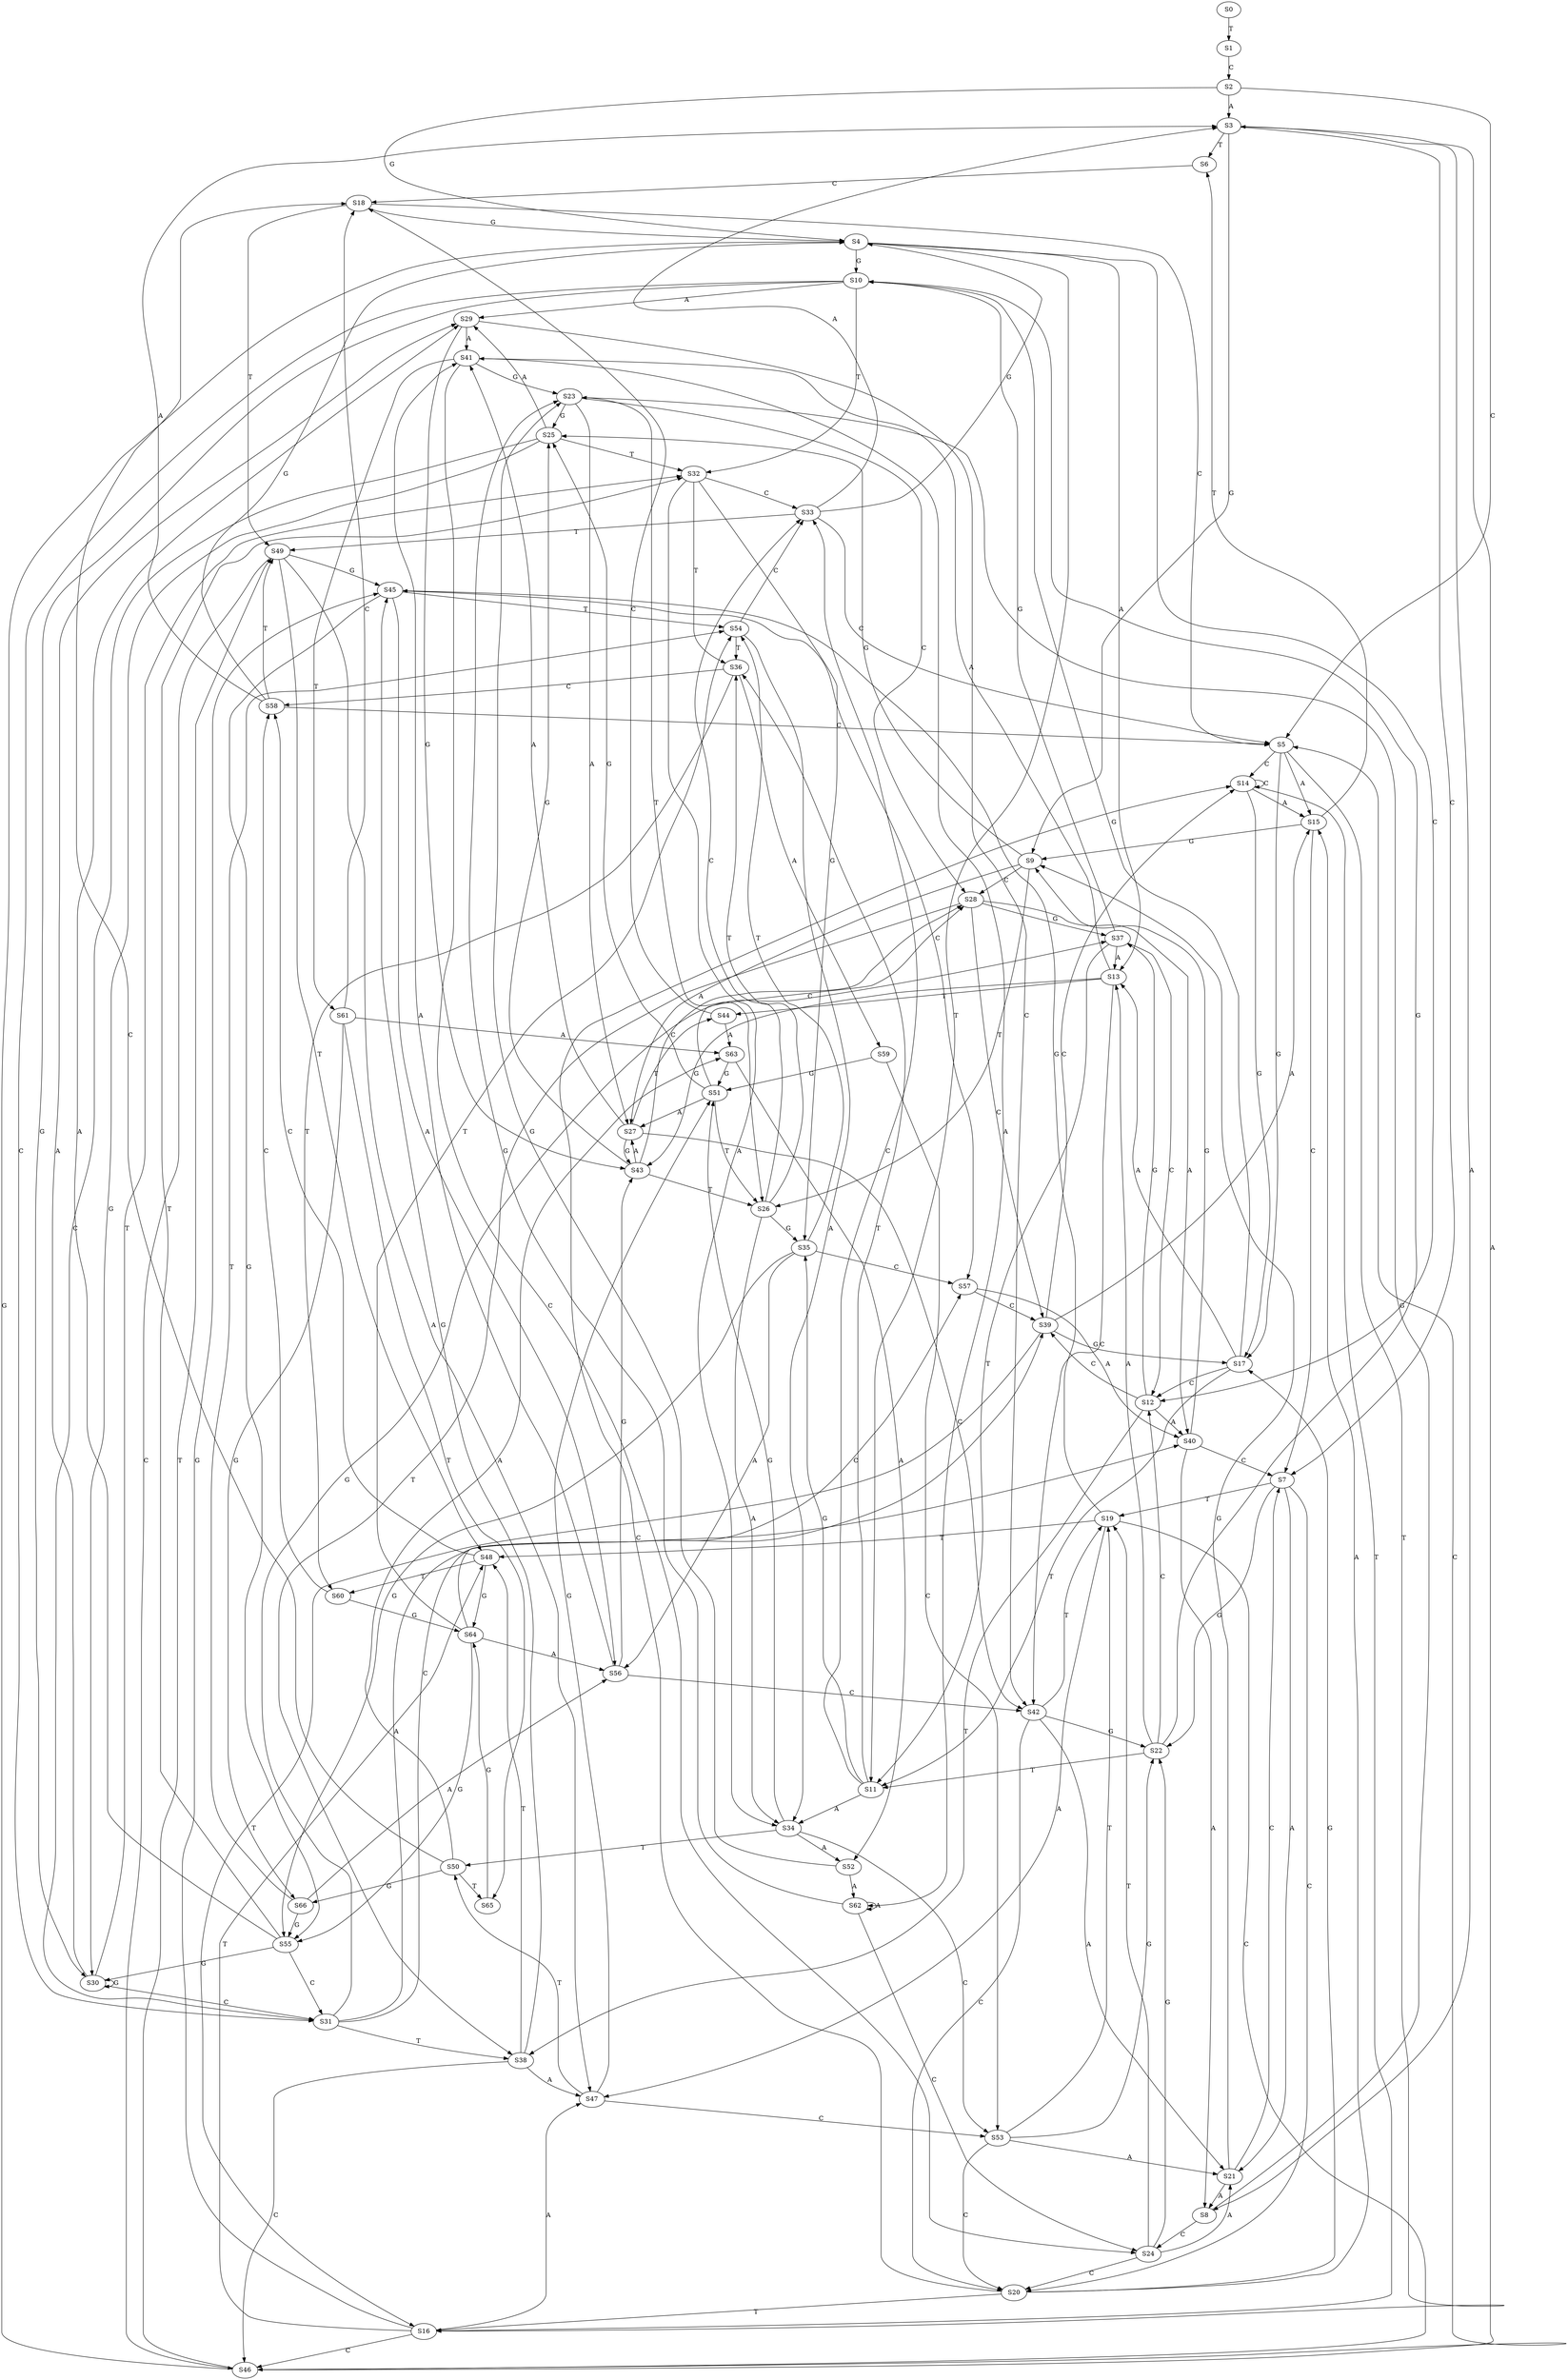 strict digraph  {
	S0 -> S1 [ label = T ];
	S1 -> S2 [ label = C ];
	S2 -> S3 [ label = A ];
	S2 -> S4 [ label = G ];
	S2 -> S5 [ label = C ];
	S3 -> S6 [ label = T ];
	S3 -> S7 [ label = C ];
	S3 -> S8 [ label = A ];
	S3 -> S9 [ label = G ];
	S4 -> S10 [ label = G ];
	S4 -> S11 [ label = T ];
	S4 -> S12 [ label = C ];
	S4 -> S13 [ label = A ];
	S5 -> S14 [ label = C ];
	S5 -> S15 [ label = A ];
	S5 -> S16 [ label = T ];
	S5 -> S17 [ label = G ];
	S6 -> S18 [ label = C ];
	S7 -> S19 [ label = T ];
	S7 -> S20 [ label = C ];
	S7 -> S21 [ label = A ];
	S7 -> S22 [ label = G ];
	S8 -> S23 [ label = G ];
	S8 -> S24 [ label = C ];
	S9 -> S25 [ label = G ];
	S9 -> S26 [ label = T ];
	S9 -> S27 [ label = A ];
	S9 -> S28 [ label = C ];
	S10 -> S29 [ label = A ];
	S10 -> S30 [ label = G ];
	S10 -> S31 [ label = C ];
	S10 -> S32 [ label = T ];
	S11 -> S33 [ label = C ];
	S11 -> S34 [ label = A ];
	S11 -> S35 [ label = G ];
	S11 -> S36 [ label = T ];
	S12 -> S37 [ label = G ];
	S12 -> S38 [ label = T ];
	S12 -> S39 [ label = C ];
	S12 -> S40 [ label = A ];
	S13 -> S41 [ label = A ];
	S13 -> S42 [ label = C ];
	S13 -> S43 [ label = G ];
	S13 -> S44 [ label = T ];
	S14 -> S17 [ label = G ];
	S14 -> S14 [ label = C ];
	S14 -> S15 [ label = A ];
	S14 -> S16 [ label = T ];
	S15 -> S9 [ label = G ];
	S15 -> S6 [ label = T ];
	S15 -> S7 [ label = C ];
	S16 -> S45 [ label = G ];
	S16 -> S46 [ label = C ];
	S16 -> S47 [ label = A ];
	S16 -> S48 [ label = T ];
	S17 -> S13 [ label = A ];
	S17 -> S10 [ label = G ];
	S17 -> S11 [ label = T ];
	S17 -> S12 [ label = C ];
	S18 -> S5 [ label = C ];
	S18 -> S4 [ label = G ];
	S18 -> S49 [ label = T ];
	S19 -> S47 [ label = A ];
	S19 -> S46 [ label = C ];
	S19 -> S48 [ label = T ];
	S19 -> S45 [ label = G ];
	S20 -> S14 [ label = C ];
	S20 -> S15 [ label = A ];
	S20 -> S16 [ label = T ];
	S20 -> S17 [ label = G ];
	S21 -> S9 [ label = G ];
	S21 -> S7 [ label = C ];
	S21 -> S8 [ label = A ];
	S22 -> S10 [ label = G ];
	S22 -> S13 [ label = A ];
	S22 -> S11 [ label = T ];
	S22 -> S12 [ label = C ];
	S23 -> S26 [ label = T ];
	S23 -> S27 [ label = A ];
	S23 -> S28 [ label = C ];
	S23 -> S25 [ label = G ];
	S24 -> S21 [ label = A ];
	S24 -> S20 [ label = C ];
	S24 -> S22 [ label = G ];
	S24 -> S19 [ label = T ];
	S25 -> S29 [ label = A ];
	S25 -> S30 [ label = G ];
	S25 -> S32 [ label = T ];
	S25 -> S31 [ label = C ];
	S26 -> S34 [ label = A ];
	S26 -> S33 [ label = C ];
	S26 -> S35 [ label = G ];
	S26 -> S36 [ label = T ];
	S27 -> S41 [ label = A ];
	S27 -> S42 [ label = C ];
	S27 -> S44 [ label = T ];
	S27 -> S43 [ label = G ];
	S28 -> S39 [ label = C ];
	S28 -> S40 [ label = A ];
	S28 -> S37 [ label = G ];
	S28 -> S38 [ label = T ];
	S29 -> S41 [ label = A ];
	S29 -> S43 [ label = G ];
	S29 -> S42 [ label = C ];
	S30 -> S32 [ label = T ];
	S30 -> S31 [ label = C ];
	S30 -> S30 [ label = G ];
	S30 -> S29 [ label = A ];
	S31 -> S38 [ label = T ];
	S31 -> S39 [ label = C ];
	S31 -> S40 [ label = A ];
	S31 -> S37 [ label = G ];
	S32 -> S34 [ label = A ];
	S32 -> S33 [ label = C ];
	S32 -> S35 [ label = G ];
	S32 -> S36 [ label = T ];
	S33 -> S49 [ label = T ];
	S33 -> S4 [ label = G ];
	S33 -> S3 [ label = A ];
	S33 -> S5 [ label = C ];
	S34 -> S50 [ label = T ];
	S34 -> S51 [ label = G ];
	S34 -> S52 [ label = A ];
	S34 -> S53 [ label = C ];
	S35 -> S54 [ label = T ];
	S35 -> S55 [ label = G ];
	S35 -> S56 [ label = A ];
	S35 -> S57 [ label = C ];
	S36 -> S58 [ label = C ];
	S36 -> S59 [ label = A ];
	S36 -> S60 [ label = T ];
	S37 -> S10 [ label = G ];
	S37 -> S13 [ label = A ];
	S37 -> S12 [ label = C ];
	S37 -> S11 [ label = T ];
	S38 -> S47 [ label = A ];
	S38 -> S46 [ label = C ];
	S38 -> S48 [ label = T ];
	S38 -> S45 [ label = G ];
	S39 -> S17 [ label = G ];
	S39 -> S15 [ label = A ];
	S39 -> S16 [ label = T ];
	S39 -> S14 [ label = C ];
	S40 -> S9 [ label = G ];
	S40 -> S7 [ label = C ];
	S40 -> S8 [ label = A ];
	S41 -> S61 [ label = T ];
	S41 -> S24 [ label = C ];
	S41 -> S62 [ label = A ];
	S41 -> S23 [ label = G ];
	S42 -> S19 [ label = T ];
	S42 -> S22 [ label = G ];
	S42 -> S20 [ label = C ];
	S42 -> S21 [ label = A ];
	S43 -> S26 [ label = T ];
	S43 -> S25 [ label = G ];
	S43 -> S27 [ label = A ];
	S43 -> S28 [ label = C ];
	S44 -> S63 [ label = A ];
	S44 -> S18 [ label = C ];
	S45 -> S56 [ label = A ];
	S45 -> S57 [ label = C ];
	S45 -> S55 [ label = G ];
	S45 -> S54 [ label = T ];
	S46 -> S49 [ label = T ];
	S46 -> S4 [ label = G ];
	S46 -> S5 [ label = C ];
	S46 -> S3 [ label = A ];
	S47 -> S51 [ label = G ];
	S47 -> S50 [ label = T ];
	S47 -> S53 [ label = C ];
	S48 -> S58 [ label = C ];
	S48 -> S60 [ label = T ];
	S48 -> S64 [ label = G ];
	S49 -> S45 [ label = G ];
	S49 -> S46 [ label = C ];
	S49 -> S47 [ label = A ];
	S49 -> S48 [ label = T ];
	S50 -> S18 [ label = C ];
	S50 -> S63 [ label = A ];
	S50 -> S65 [ label = T ];
	S50 -> S66 [ label = G ];
	S51 -> S26 [ label = T ];
	S51 -> S27 [ label = A ];
	S51 -> S28 [ label = C ];
	S51 -> S25 [ label = G ];
	S52 -> S23 [ label = G ];
	S52 -> S62 [ label = A ];
	S53 -> S22 [ label = G ];
	S53 -> S19 [ label = T ];
	S53 -> S20 [ label = C ];
	S53 -> S21 [ label = A ];
	S54 -> S33 [ label = C ];
	S54 -> S36 [ label = T ];
	S54 -> S34 [ label = A ];
	S55 -> S30 [ label = G ];
	S55 -> S31 [ label = C ];
	S55 -> S29 [ label = A ];
	S55 -> S32 [ label = T ];
	S56 -> S43 [ label = G ];
	S56 -> S42 [ label = C ];
	S56 -> S41 [ label = A ];
	S57 -> S39 [ label = C ];
	S57 -> S40 [ label = A ];
	S58 -> S3 [ label = A ];
	S58 -> S5 [ label = C ];
	S58 -> S49 [ label = T ];
	S58 -> S4 [ label = G ];
	S59 -> S53 [ label = C ];
	S59 -> S51 [ label = G ];
	S60 -> S64 [ label = G ];
	S60 -> S58 [ label = C ];
	S61 -> S63 [ label = A ];
	S61 -> S18 [ label = C ];
	S61 -> S66 [ label = G ];
	S61 -> S65 [ label = T ];
	S62 -> S23 [ label = G ];
	S62 -> S24 [ label = C ];
	S62 -> S62 [ label = A ];
	S63 -> S51 [ label = G ];
	S63 -> S52 [ label = A ];
	S64 -> S55 [ label = G ];
	S64 -> S57 [ label = C ];
	S64 -> S54 [ label = T ];
	S64 -> S56 [ label = A ];
	S65 -> S64 [ label = G ];
	S66 -> S55 [ label = G ];
	S66 -> S56 [ label = A ];
	S66 -> S54 [ label = T ];
}
